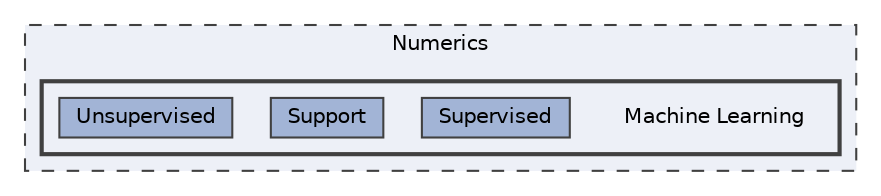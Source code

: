 digraph "C:/GIT 2/numerics/.NET 8.0/Numerics/Machine Learning"
{
 // LATEX_PDF_SIZE
  bgcolor="transparent";
  edge [fontname=Helvetica,fontsize=10,labelfontname=Helvetica,labelfontsize=10];
  node [fontname=Helvetica,fontsize=10,shape=box,height=0.2,width=0.4];
  compound=true
  subgraph clusterdir_22d954cd03c3057b6fcf702b65820bfa {
    graph [ bgcolor="#edf0f7", pencolor="grey25", label="Numerics", fontname=Helvetica,fontsize=10 style="filled,dashed", URL="dir_22d954cd03c3057b6fcf702b65820bfa.html",tooltip=""]
  subgraph clusterdir_4626f4b123e2f2aa8f9733a67ee128f8 {
    graph [ bgcolor="#edf0f7", pencolor="grey25", label="", fontname=Helvetica,fontsize=10 style="filled,bold", URL="dir_4626f4b123e2f2aa8f9733a67ee128f8.html",tooltip=""]
    dir_4626f4b123e2f2aa8f9733a67ee128f8 [shape=plaintext, label="Machine Learning"];
  dir_017d224640390f09f74d37ef38b14095 [label="Supervised", fillcolor="#a2b4d6", color="grey25", style="filled", URL="dir_017d224640390f09f74d37ef38b14095.html",tooltip=""];
  dir_a55e5ab97fde366956dfdb7a913d0165 [label="Support", fillcolor="#a2b4d6", color="grey25", style="filled", URL="dir_a55e5ab97fde366956dfdb7a913d0165.html",tooltip=""];
  dir_6e6eb799ef41a02e5a689a7036d7fc36 [label="Unsupervised", fillcolor="#a2b4d6", color="grey25", style="filled", URL="dir_6e6eb799ef41a02e5a689a7036d7fc36.html",tooltip=""];
  }
  }
}
